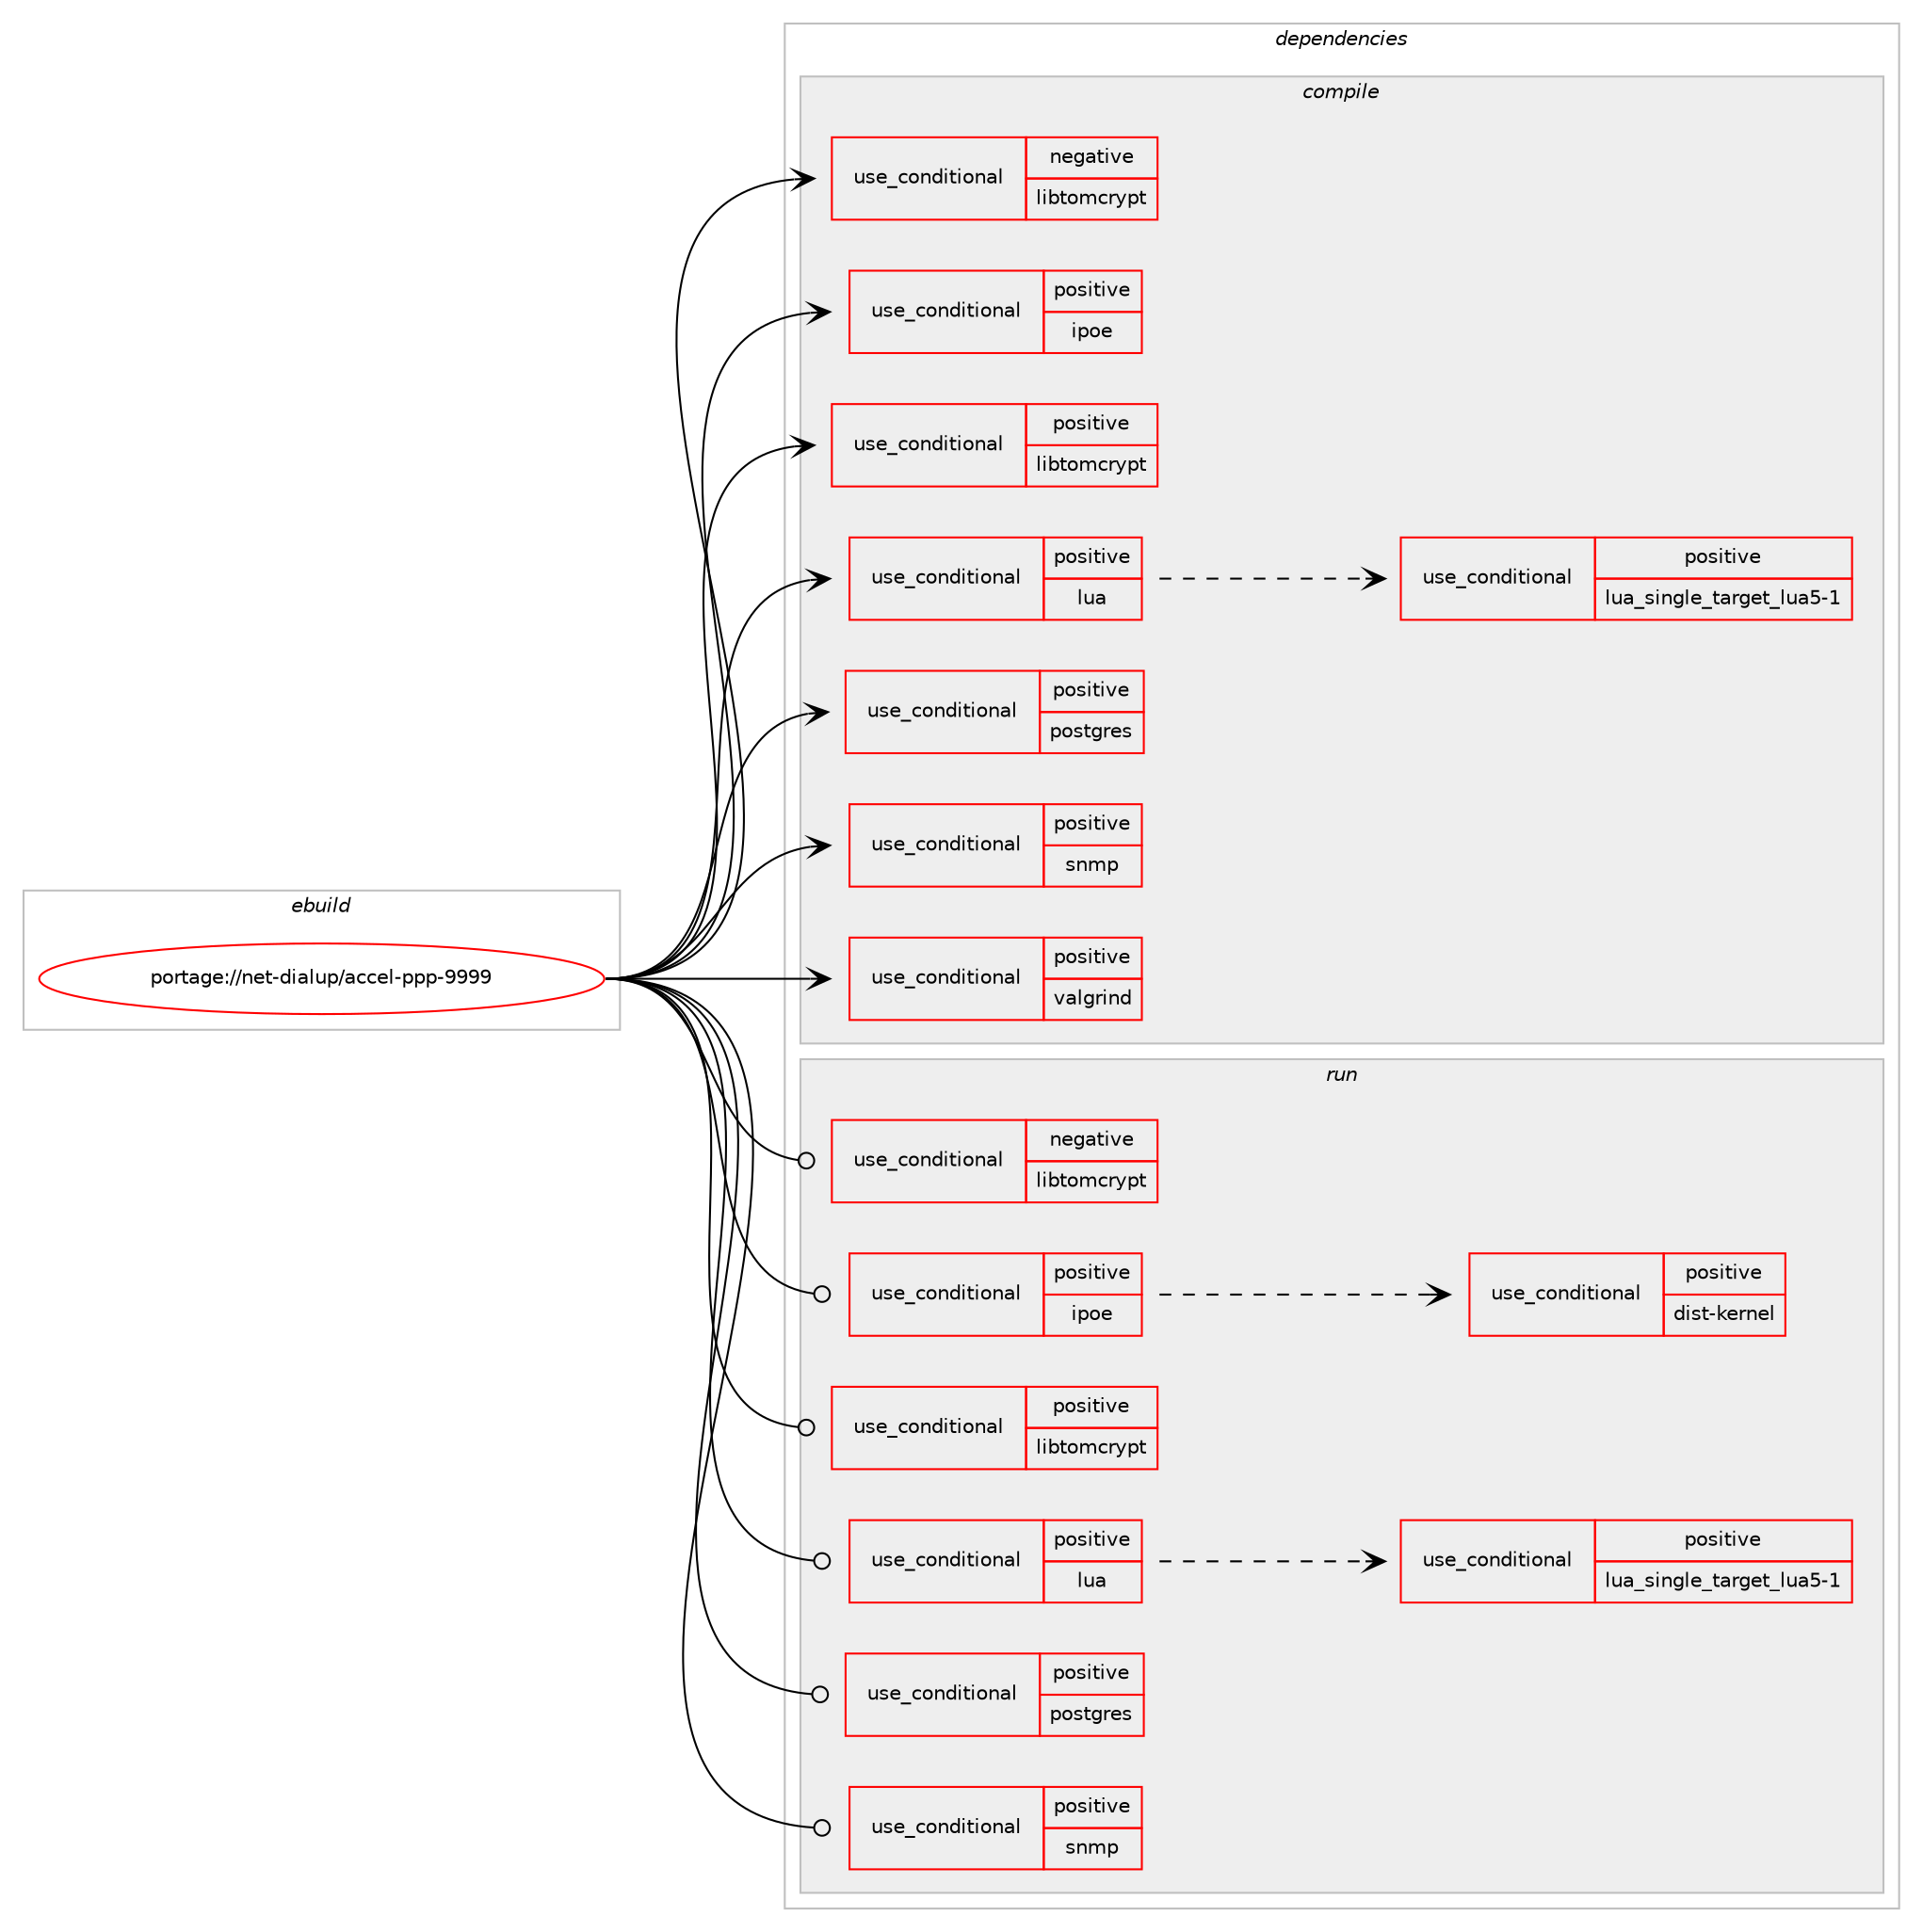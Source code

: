 digraph prolog {

# *************
# Graph options
# *************

newrank=true;
concentrate=true;
compound=true;
graph [rankdir=LR,fontname=Helvetica,fontsize=10,ranksep=1.5];#, ranksep=2.5, nodesep=0.2];
edge  [arrowhead=vee];
node  [fontname=Helvetica,fontsize=10];

# **********
# The ebuild
# **********

subgraph cluster_leftcol {
color=gray;
rank=same;
label=<<i>ebuild</i>>;
id [label="portage://net-dialup/accel-ppp-9999", color=red, width=4, href="../net-dialup/accel-ppp-9999.svg"];
}

# ****************
# The dependencies
# ****************

subgraph cluster_midcol {
color=gray;
label=<<i>dependencies</i>>;
subgraph cluster_compile {
fillcolor="#eeeeee";
style=filled;
label=<<i>compile</i>>;
subgraph cond1154 {
dependency1415 [label=<<TABLE BORDER="0" CELLBORDER="1" CELLSPACING="0" CELLPADDING="4"><TR><TD ROWSPAN="3" CELLPADDING="10">use_conditional</TD></TR><TR><TD>negative</TD></TR><TR><TD>libtomcrypt</TD></TR></TABLE>>, shape=none, color=red];
# *** BEGIN UNKNOWN DEPENDENCY TYPE (TODO) ***
# dependency1415 -> package_dependency(portage://net-dialup/accel-ppp-9999,install,no,dev-libs,openssl,none,[,,],[slot(0),equal],[])
# *** END UNKNOWN DEPENDENCY TYPE (TODO) ***

}
id:e -> dependency1415:w [weight=20,style="solid",arrowhead="vee"];
subgraph cond1155 {
dependency1416 [label=<<TABLE BORDER="0" CELLBORDER="1" CELLSPACING="0" CELLPADDING="4"><TR><TD ROWSPAN="3" CELLPADDING="10">use_conditional</TD></TR><TR><TD>positive</TD></TR><TR><TD>ipoe</TD></TR></TABLE>>, shape=none, color=red];
# *** BEGIN UNKNOWN DEPENDENCY TYPE (TODO) ***
# dependency1416 -> package_dependency(portage://net-dialup/accel-ppp-9999,install,no,virtual,linux-sources,none,[,,],[],[])
# *** END UNKNOWN DEPENDENCY TYPE (TODO) ***

}
id:e -> dependency1416:w [weight=20,style="solid",arrowhead="vee"];
subgraph cond1156 {
dependency1417 [label=<<TABLE BORDER="0" CELLBORDER="1" CELLSPACING="0" CELLPADDING="4"><TR><TD ROWSPAN="3" CELLPADDING="10">use_conditional</TD></TR><TR><TD>positive</TD></TR><TR><TD>libtomcrypt</TD></TR></TABLE>>, shape=none, color=red];
# *** BEGIN UNKNOWN DEPENDENCY TYPE (TODO) ***
# dependency1417 -> package_dependency(portage://net-dialup/accel-ppp-9999,install,no,dev-libs,libtomcrypt,none,[,,],[slot(0),equal],[])
# *** END UNKNOWN DEPENDENCY TYPE (TODO) ***

}
id:e -> dependency1417:w [weight=20,style="solid",arrowhead="vee"];
subgraph cond1157 {
dependency1418 [label=<<TABLE BORDER="0" CELLBORDER="1" CELLSPACING="0" CELLPADDING="4"><TR><TD ROWSPAN="3" CELLPADDING="10">use_conditional</TD></TR><TR><TD>positive</TD></TR><TR><TD>lua</TD></TR></TABLE>>, shape=none, color=red];
subgraph cond1158 {
dependency1419 [label=<<TABLE BORDER="0" CELLBORDER="1" CELLSPACING="0" CELLPADDING="4"><TR><TD ROWSPAN="3" CELLPADDING="10">use_conditional</TD></TR><TR><TD>positive</TD></TR><TR><TD>lua_single_target_lua5-1</TD></TR></TABLE>>, shape=none, color=red];
# *** BEGIN UNKNOWN DEPENDENCY TYPE (TODO) ***
# dependency1419 -> package_dependency(portage://net-dialup/accel-ppp-9999,install,no,dev-lang,lua,none,[,,],[slot(5.1)],[])
# *** END UNKNOWN DEPENDENCY TYPE (TODO) ***

}
dependency1418:e -> dependency1419:w [weight=20,style="dashed",arrowhead="vee"];
}
id:e -> dependency1418:w [weight=20,style="solid",arrowhead="vee"];
subgraph cond1159 {
dependency1420 [label=<<TABLE BORDER="0" CELLBORDER="1" CELLSPACING="0" CELLPADDING="4"><TR><TD ROWSPAN="3" CELLPADDING="10">use_conditional</TD></TR><TR><TD>positive</TD></TR><TR><TD>postgres</TD></TR></TABLE>>, shape=none, color=red];
# *** BEGIN UNKNOWN DEPENDENCY TYPE (TODO) ***
# dependency1420 -> package_dependency(portage://net-dialup/accel-ppp-9999,install,no,dev-db,postgresql,none,[,,],any_different_slot,[])
# *** END UNKNOWN DEPENDENCY TYPE (TODO) ***

}
id:e -> dependency1420:w [weight=20,style="solid",arrowhead="vee"];
subgraph cond1160 {
dependency1421 [label=<<TABLE BORDER="0" CELLBORDER="1" CELLSPACING="0" CELLPADDING="4"><TR><TD ROWSPAN="3" CELLPADDING="10">use_conditional</TD></TR><TR><TD>positive</TD></TR><TR><TD>snmp</TD></TR></TABLE>>, shape=none, color=red];
# *** BEGIN UNKNOWN DEPENDENCY TYPE (TODO) ***
# dependency1421 -> package_dependency(portage://net-dialup/accel-ppp-9999,install,no,net-analyzer,net-snmp,none,[,,],[],[])
# *** END UNKNOWN DEPENDENCY TYPE (TODO) ***

}
id:e -> dependency1421:w [weight=20,style="solid",arrowhead="vee"];
subgraph cond1161 {
dependency1422 [label=<<TABLE BORDER="0" CELLBORDER="1" CELLSPACING="0" CELLPADDING="4"><TR><TD ROWSPAN="3" CELLPADDING="10">use_conditional</TD></TR><TR><TD>positive</TD></TR><TR><TD>valgrind</TD></TR></TABLE>>, shape=none, color=red];
# *** BEGIN UNKNOWN DEPENDENCY TYPE (TODO) ***
# dependency1422 -> package_dependency(portage://net-dialup/accel-ppp-9999,install,no,dev-debug,valgrind,none,[,,],[],[])
# *** END UNKNOWN DEPENDENCY TYPE (TODO) ***

}
id:e -> dependency1422:w [weight=20,style="solid",arrowhead="vee"];
# *** BEGIN UNKNOWN DEPENDENCY TYPE (TODO) ***
# id -> package_dependency(portage://net-dialup/accel-ppp-9999,install,no,dev-libs,libpcre,none,[,,],[],[])
# *** END UNKNOWN DEPENDENCY TYPE (TODO) ***

}
subgraph cluster_compileandrun {
fillcolor="#eeeeee";
style=filled;
label=<<i>compile and run</i>>;
}
subgraph cluster_run {
fillcolor="#eeeeee";
style=filled;
label=<<i>run</i>>;
subgraph cond1162 {
dependency1423 [label=<<TABLE BORDER="0" CELLBORDER="1" CELLSPACING="0" CELLPADDING="4"><TR><TD ROWSPAN="3" CELLPADDING="10">use_conditional</TD></TR><TR><TD>negative</TD></TR><TR><TD>libtomcrypt</TD></TR></TABLE>>, shape=none, color=red];
# *** BEGIN UNKNOWN DEPENDENCY TYPE (TODO) ***
# dependency1423 -> package_dependency(portage://net-dialup/accel-ppp-9999,run,no,dev-libs,openssl,none,[,,],[slot(0),equal],[])
# *** END UNKNOWN DEPENDENCY TYPE (TODO) ***

}
id:e -> dependency1423:w [weight=20,style="solid",arrowhead="odot"];
subgraph cond1163 {
dependency1424 [label=<<TABLE BORDER="0" CELLBORDER="1" CELLSPACING="0" CELLPADDING="4"><TR><TD ROWSPAN="3" CELLPADDING="10">use_conditional</TD></TR><TR><TD>positive</TD></TR><TR><TD>ipoe</TD></TR></TABLE>>, shape=none, color=red];
# *** BEGIN UNKNOWN DEPENDENCY TYPE (TODO) ***
# dependency1424 -> package_dependency(portage://net-dialup/accel-ppp-9999,run,no,sys-apps,kmod,none,[,,],[],[use(enable(tools),none)])
# *** END UNKNOWN DEPENDENCY TYPE (TODO) ***

subgraph cond1164 {
dependency1425 [label=<<TABLE BORDER="0" CELLBORDER="1" CELLSPACING="0" CELLPADDING="4"><TR><TD ROWSPAN="3" CELLPADDING="10">use_conditional</TD></TR><TR><TD>positive</TD></TR><TR><TD>dist-kernel</TD></TR></TABLE>>, shape=none, color=red];
# *** BEGIN UNKNOWN DEPENDENCY TYPE (TODO) ***
# dependency1425 -> package_dependency(portage://net-dialup/accel-ppp-9999,run,no,virtual,dist-kernel,none,[,,],any_same_slot,[])
# *** END UNKNOWN DEPENDENCY TYPE (TODO) ***

}
dependency1424:e -> dependency1425:w [weight=20,style="dashed",arrowhead="vee"];
}
id:e -> dependency1424:w [weight=20,style="solid",arrowhead="odot"];
subgraph cond1165 {
dependency1426 [label=<<TABLE BORDER="0" CELLBORDER="1" CELLSPACING="0" CELLPADDING="4"><TR><TD ROWSPAN="3" CELLPADDING="10">use_conditional</TD></TR><TR><TD>positive</TD></TR><TR><TD>libtomcrypt</TD></TR></TABLE>>, shape=none, color=red];
# *** BEGIN UNKNOWN DEPENDENCY TYPE (TODO) ***
# dependency1426 -> package_dependency(portage://net-dialup/accel-ppp-9999,run,no,dev-libs,libtomcrypt,none,[,,],[slot(0),equal],[])
# *** END UNKNOWN DEPENDENCY TYPE (TODO) ***

}
id:e -> dependency1426:w [weight=20,style="solid",arrowhead="odot"];
subgraph cond1166 {
dependency1427 [label=<<TABLE BORDER="0" CELLBORDER="1" CELLSPACING="0" CELLPADDING="4"><TR><TD ROWSPAN="3" CELLPADDING="10">use_conditional</TD></TR><TR><TD>positive</TD></TR><TR><TD>lua</TD></TR></TABLE>>, shape=none, color=red];
subgraph cond1167 {
dependency1428 [label=<<TABLE BORDER="0" CELLBORDER="1" CELLSPACING="0" CELLPADDING="4"><TR><TD ROWSPAN="3" CELLPADDING="10">use_conditional</TD></TR><TR><TD>positive</TD></TR><TR><TD>lua_single_target_lua5-1</TD></TR></TABLE>>, shape=none, color=red];
# *** BEGIN UNKNOWN DEPENDENCY TYPE (TODO) ***
# dependency1428 -> package_dependency(portage://net-dialup/accel-ppp-9999,run,no,dev-lang,lua,none,[,,],[slot(5.1)],[])
# *** END UNKNOWN DEPENDENCY TYPE (TODO) ***

}
dependency1427:e -> dependency1428:w [weight=20,style="dashed",arrowhead="vee"];
}
id:e -> dependency1427:w [weight=20,style="solid",arrowhead="odot"];
subgraph cond1168 {
dependency1429 [label=<<TABLE BORDER="0" CELLBORDER="1" CELLSPACING="0" CELLPADDING="4"><TR><TD ROWSPAN="3" CELLPADDING="10">use_conditional</TD></TR><TR><TD>positive</TD></TR><TR><TD>postgres</TD></TR></TABLE>>, shape=none, color=red];
# *** BEGIN UNKNOWN DEPENDENCY TYPE (TODO) ***
# dependency1429 -> package_dependency(portage://net-dialup/accel-ppp-9999,run,no,dev-db,postgresql,none,[,,],any_different_slot,[])
# *** END UNKNOWN DEPENDENCY TYPE (TODO) ***

}
id:e -> dependency1429:w [weight=20,style="solid",arrowhead="odot"];
subgraph cond1169 {
dependency1430 [label=<<TABLE BORDER="0" CELLBORDER="1" CELLSPACING="0" CELLPADDING="4"><TR><TD ROWSPAN="3" CELLPADDING="10">use_conditional</TD></TR><TR><TD>positive</TD></TR><TR><TD>snmp</TD></TR></TABLE>>, shape=none, color=red];
# *** BEGIN UNKNOWN DEPENDENCY TYPE (TODO) ***
# dependency1430 -> package_dependency(portage://net-dialup/accel-ppp-9999,run,no,net-analyzer,net-snmp,none,[,,],[],[])
# *** END UNKNOWN DEPENDENCY TYPE (TODO) ***

}
id:e -> dependency1430:w [weight=20,style="solid",arrowhead="odot"];
# *** BEGIN UNKNOWN DEPENDENCY TYPE (TODO) ***
# id -> package_dependency(portage://net-dialup/accel-ppp-9999,run,no,dev-libs,libpcre,none,[,,],[],[])
# *** END UNKNOWN DEPENDENCY TYPE (TODO) ***

}
}

# **************
# The candidates
# **************

subgraph cluster_choices {
rank=same;
color=gray;
label=<<i>candidates</i>>;

}

}
